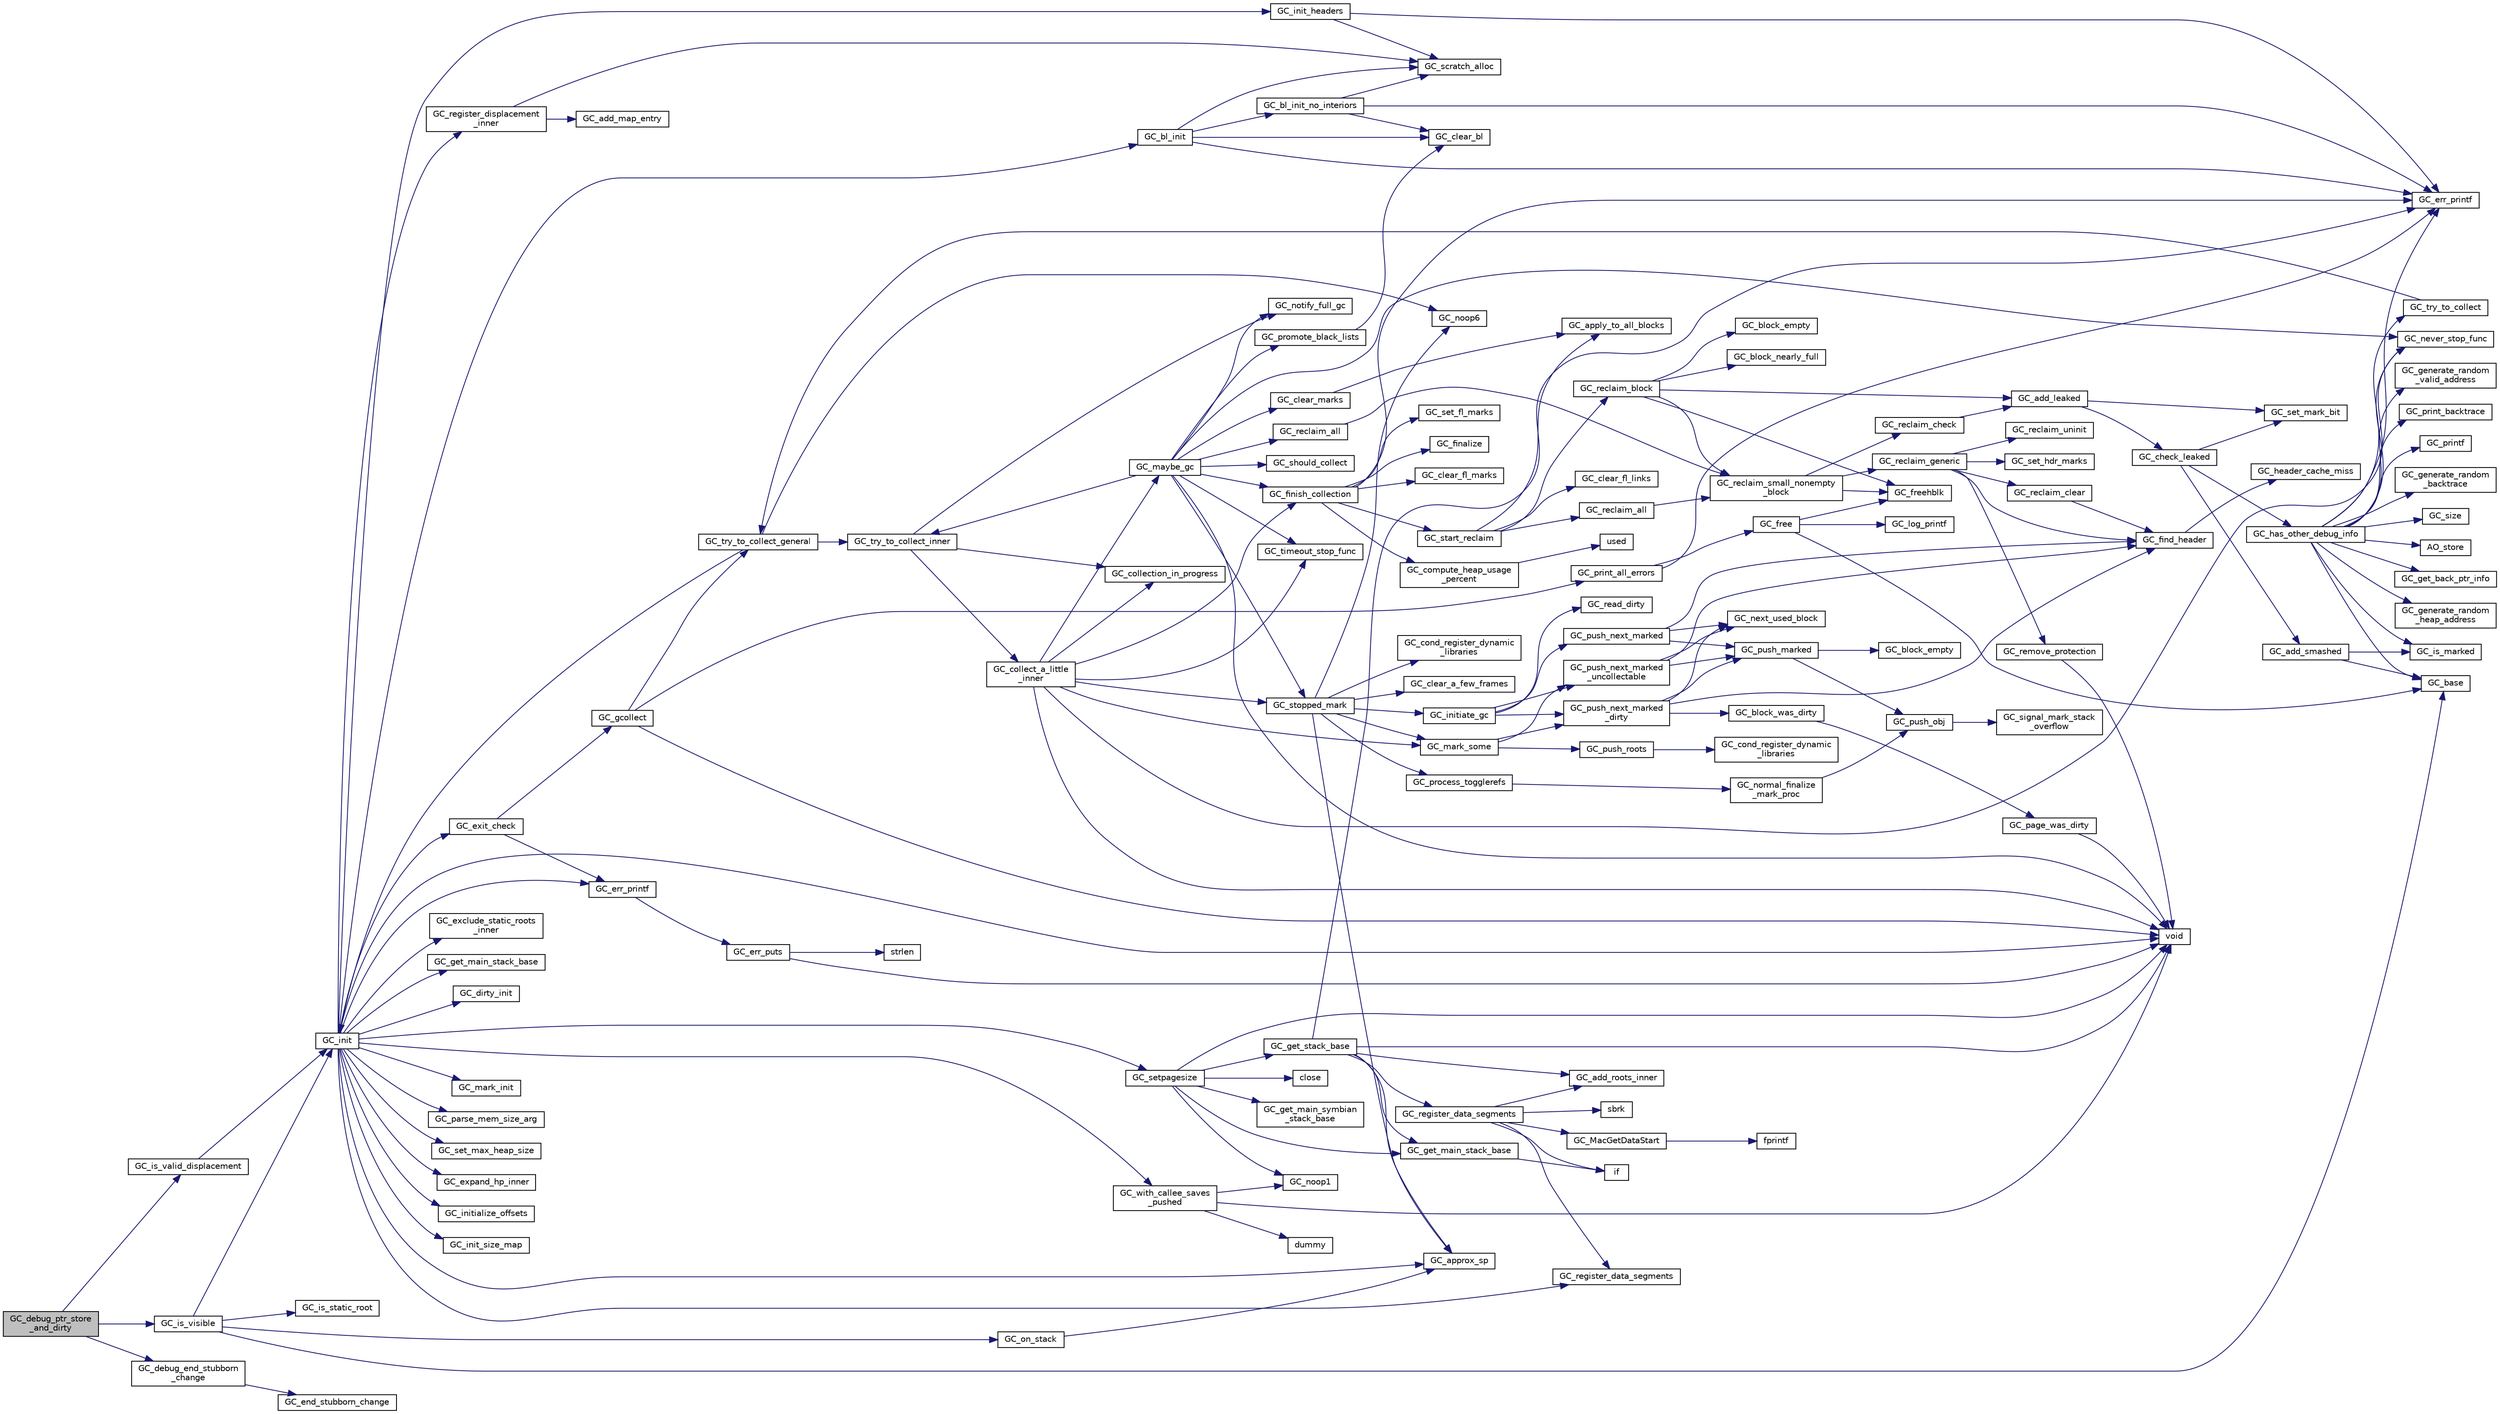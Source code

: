 digraph "GC_debug_ptr_store_and_dirty"
{
  edge [fontname="Helvetica",fontsize="10",labelfontname="Helvetica",labelfontsize="10"];
  node [fontname="Helvetica",fontsize="10",shape=record];
  rankdir="LR";
  Node555 [label="GC_debug_ptr_store\l_and_dirty",height=0.2,width=0.4,color="black", fillcolor="grey75", style="filled", fontcolor="black"];
  Node555 -> Node556 [color="midnightblue",fontsize="10",style="solid",fontname="Helvetica"];
  Node556 [label="GC_is_visible",height=0.2,width=0.4,color="black", fillcolor="white", style="filled",URL="$d0/daa/gc_8h.html#a705adb6cd6a26eb8e75ef184c42ca645"];
  Node556 -> Node557 [color="midnightblue",fontsize="10",style="solid",fontname="Helvetica"];
  Node557 [label="GC_init",height=0.2,width=0.4,color="black", fillcolor="white", style="filled",URL="$d0/daa/gc_8h.html#a16a0e282a07c598595436b79e88d6e00"];
  Node557 -> Node558 [color="midnightblue",fontsize="10",style="solid",fontname="Helvetica"];
  Node558 [label="void",height=0.2,width=0.4,color="black", fillcolor="white", style="filled",URL="$d0/daa/gc_8h.html#a7e0f997409f0b1753e44b648fcd6fc39"];
  Node557 -> Node559 [color="midnightblue",fontsize="10",style="solid",fontname="Helvetica"];
  Node559 [label="GC_setpagesize",height=0.2,width=0.4,color="black", fillcolor="white", style="filled",URL="$dd/d79/gc__priv_8h.html#a69f36e8eacdbd088bfd0fe6b8187d13f"];
  Node559 -> Node560 [color="midnightblue",fontsize="10",style="solid",fontname="Helvetica"];
  Node560 [label="GC_get_stack_base",height=0.2,width=0.4,color="black", fillcolor="white", style="filled",URL="$d2/d3c/os__dep_8c.html#a09251998bd28d60637173777b72fec2f"];
  Node560 -> Node561 [color="midnightblue",fontsize="10",style="solid",fontname="Helvetica"];
  Node561 [label="GC_get_main_stack_base",height=0.2,width=0.4,color="black", fillcolor="white", style="filled",URL="$d2/d3c/os__dep_8c.html#af9cca322f452a3242d4ddae4f582ace7"];
  Node561 -> Node562 [color="midnightblue",fontsize="10",style="solid",fontname="Helvetica"];
  Node562 [label="if",height=0.2,width=0.4,color="black", fillcolor="white", style="filled",URL="$dc/ddc/3rd_party_2flex-2_85_835_2parse_8c.html#a5468319b5337c3d6192d299ceb3062fc"];
  Node560 -> Node563 [color="midnightblue",fontsize="10",style="solid",fontname="Helvetica"];
  Node563 [label="GC_approx_sp",height=0.2,width=0.4,color="black", fillcolor="white", style="filled",URL="$dd/d79/gc__priv_8h.html#a63ad3c8487c6bdefff474f15bb986e81"];
  Node560 -> Node564 [color="midnightblue",fontsize="10",style="solid",fontname="Helvetica"];
  Node564 [label="GC_register_data_segments",height=0.2,width=0.4,color="black", fillcolor="white", style="filled",URL="$d2/d3c/os__dep_8c.html#a3d0d3f82fd76148cd7432d53d70b1fc6"];
  Node564 -> Node562 [color="midnightblue",fontsize="10",style="solid",fontname="Helvetica"];
  Node564 -> Node565 [color="midnightblue",fontsize="10",style="solid",fontname="Helvetica"];
  Node565 [label="GC_register_data_segments",height=0.2,width=0.4,color="black", fillcolor="white", style="filled",URL="$df/db9/_amiga_o_s_8c.html#a3d0d3f82fd76148cd7432d53d70b1fc6"];
  Node564 -> Node566 [color="midnightblue",fontsize="10",style="solid",fontname="Helvetica"];
  Node566 [label="GC_add_roots_inner",height=0.2,width=0.4,color="black", fillcolor="white", style="filled",URL="$dd/d79/gc__priv_8h.html#a75a78418f0a04f04ffd9edd82461f646"];
  Node564 -> Node567 [color="midnightblue",fontsize="10",style="solid",fontname="Helvetica"];
  Node567 [label="sbrk",height=0.2,width=0.4,color="black", fillcolor="white", style="filled",URL="$d4/d98/g_09_09malloc_8c.html#af449de63ece64281502c546e6c491cc3"];
  Node564 -> Node568 [color="midnightblue",fontsize="10",style="solid",fontname="Helvetica"];
  Node568 [label="GC_MacGetDataStart",height=0.2,width=0.4,color="black", fillcolor="white", style="filled",URL="$de/d92/_mac_o_s_8c.html#af0f592ca26979a59bef5485b6b146f17"];
  Node568 -> Node569 [color="midnightblue",fontsize="10",style="solid",fontname="Helvetica"];
  Node569 [label="fprintf",height=0.2,width=0.4,color="black", fillcolor="white", style="filled",URL="$d2/d8c/examplehs038_8m.html#ae272956ea74f28b2f067d455fead331f"];
  Node560 -> Node570 [color="midnightblue",fontsize="10",style="solid",fontname="Helvetica"];
  Node570 [label="GC_err_printf",height=0.2,width=0.4,color="black", fillcolor="white", style="filled",URL="$dd/d79/gc__priv_8h.html#a515817b1cc28538efe42e953361e6cb1"];
  Node560 -> Node566 [color="midnightblue",fontsize="10",style="solid",fontname="Helvetica"];
  Node560 -> Node558 [color="midnightblue",fontsize="10",style="solid",fontname="Helvetica"];
  Node559 -> Node558 [color="midnightblue",fontsize="10",style="solid",fontname="Helvetica"];
  Node559 -> Node571 [color="midnightblue",fontsize="10",style="solid",fontname="Helvetica"];
  Node571 [label="GC_noop1",height=0.2,width=0.4,color="black", fillcolor="white", style="filled",URL="$d0/daa/gc_8h.html#a233015def2a1752a7feb7c81d34f89e6"];
  Node559 -> Node572 [color="midnightblue",fontsize="10",style="solid",fontname="Helvetica"];
  Node572 [label="close",height=0.2,width=0.4,color="black", fillcolor="white", style="filled",URL="$de/def/kim__info_8m.html#aff74ba1ae73082324b3adcbdd8d78860"];
  Node559 -> Node561 [color="midnightblue",fontsize="10",style="solid",fontname="Helvetica"];
  Node559 -> Node573 [color="midnightblue",fontsize="10",style="solid",fontname="Helvetica"];
  Node573 [label="GC_get_main_symbian\l_stack_base",height=0.2,width=0.4,color="black", fillcolor="white", style="filled",URL="$df/dac/symbian_8cpp.html#a4abe4d117f7529e3efefad688145a791"];
  Node557 -> Node574 [color="midnightblue",fontsize="10",style="solid",fontname="Helvetica"];
  Node574 [label="GC_err_printf",height=0.2,width=0.4,color="black", fillcolor="white", style="filled",URL="$de/dd3/gc_2misc_8c.html#a65add866e165472e33077885ab5cb57d"];
  Node574 -> Node575 [color="midnightblue",fontsize="10",style="solid",fontname="Helvetica"];
  Node575 [label="GC_err_puts",height=0.2,width=0.4,color="black", fillcolor="white", style="filled",URL="$de/dd3/gc_2misc_8c.html#ac8e0ae3d9050e13056af620d0395c587"];
  Node575 -> Node558 [color="midnightblue",fontsize="10",style="solid",fontname="Helvetica"];
  Node575 -> Node576 [color="midnightblue",fontsize="10",style="solid",fontname="Helvetica"];
  Node576 [label="strlen",height=0.2,width=0.4,color="black", fillcolor="white", style="filled",URL="$d7/d57/iregex_8c.html#a492442620ce65db20fe7297b43cbca65"];
  Node557 -> Node577 [color="midnightblue",fontsize="10",style="solid",fontname="Helvetica"];
  Node577 [label="GC_exclude_static_roots\l_inner",height=0.2,width=0.4,color="black", fillcolor="white", style="filled",URL="$dd/d79/gc__priv_8h.html#a9de5e042f9c16b0710e64611cfa92539"];
  Node557 -> Node578 [color="midnightblue",fontsize="10",style="solid",fontname="Helvetica"];
  Node578 [label="GC_get_main_stack_base",height=0.2,width=0.4,color="black", fillcolor="white", style="filled",URL="$df/db9/_amiga_o_s_8c.html#af9cca322f452a3242d4ddae4f582ace7"];
  Node557 -> Node563 [color="midnightblue",fontsize="10",style="solid",fontname="Helvetica"];
  Node557 -> Node579 [color="midnightblue",fontsize="10",style="solid",fontname="Helvetica"];
  Node579 [label="GC_dirty_init",height=0.2,width=0.4,color="black", fillcolor="white", style="filled",URL="$dd/d79/gc__priv_8h.html#a29a51493303bec3663137cb9ca6d2343"];
  Node557 -> Node565 [color="midnightblue",fontsize="10",style="solid",fontname="Helvetica"];
  Node557 -> Node580 [color="midnightblue",fontsize="10",style="solid",fontname="Helvetica"];
  Node580 [label="GC_init_headers",height=0.2,width=0.4,color="black", fillcolor="white", style="filled",URL="$d2/d22/headers_8c.html#ab7801e7a7fe68245da22dff8da4dfa63"];
  Node580 -> Node581 [color="midnightblue",fontsize="10",style="solid",fontname="Helvetica"];
  Node581 [label="GC_scratch_alloc",height=0.2,width=0.4,color="black", fillcolor="white", style="filled",URL="$d2/d22/headers_8c.html#ad4012dbe01b6c85c8c21b76e5d42b460"];
  Node580 -> Node570 [color="midnightblue",fontsize="10",style="solid",fontname="Helvetica"];
  Node557 -> Node582 [color="midnightblue",fontsize="10",style="solid",fontname="Helvetica"];
  Node582 [label="GC_bl_init",height=0.2,width=0.4,color="black", fillcolor="white", style="filled",URL="$db/d5f/blacklst_8c.html#af4183eead1835a06b5062b1a9980df57"];
  Node582 -> Node583 [color="midnightblue",fontsize="10",style="solid",fontname="Helvetica"];
  Node583 [label="GC_bl_init_no_interiors",height=0.2,width=0.4,color="black", fillcolor="white", style="filled",URL="$db/d5f/blacklst_8c.html#aa959cb7ecd954c5ce71a307a95e917b0"];
  Node583 -> Node581 [color="midnightblue",fontsize="10",style="solid",fontname="Helvetica"];
  Node583 -> Node570 [color="midnightblue",fontsize="10",style="solid",fontname="Helvetica"];
  Node583 -> Node584 [color="midnightblue",fontsize="10",style="solid",fontname="Helvetica"];
  Node584 [label="GC_clear_bl",height=0.2,width=0.4,color="black", fillcolor="white", style="filled",URL="$db/d5f/blacklst_8c.html#abffd8217465e2a2af662066fae2c46b3"];
  Node582 -> Node581 [color="midnightblue",fontsize="10",style="solid",fontname="Helvetica"];
  Node582 -> Node570 [color="midnightblue",fontsize="10",style="solid",fontname="Helvetica"];
  Node582 -> Node584 [color="midnightblue",fontsize="10",style="solid",fontname="Helvetica"];
  Node557 -> Node585 [color="midnightblue",fontsize="10",style="solid",fontname="Helvetica"];
  Node585 [label="GC_mark_init",height=0.2,width=0.4,color="black", fillcolor="white", style="filled",URL="$dd/d79/gc__priv_8h.html#a64108c12ea06e23af7be1d9c872be526"];
  Node557 -> Node586 [color="midnightblue",fontsize="10",style="solid",fontname="Helvetica"];
  Node586 [label="GC_parse_mem_size_arg",height=0.2,width=0.4,color="black", fillcolor="white", style="filled",URL="$de/dd3/gc_2misc_8c.html#ad6fefa01e4246ef7c4658456d0c8d51c"];
  Node557 -> Node587 [color="midnightblue",fontsize="10",style="solid",fontname="Helvetica"];
  Node587 [label="GC_set_max_heap_size",height=0.2,width=0.4,color="black", fillcolor="white", style="filled",URL="$d9/d39/alloc_8c.html#a19ab7146b88522de1093da71555be260"];
  Node557 -> Node588 [color="midnightblue",fontsize="10",style="solid",fontname="Helvetica"];
  Node588 [label="GC_expand_hp_inner",height=0.2,width=0.4,color="black", fillcolor="white", style="filled",URL="$d9/d39/alloc_8c.html#ac5bcf928b3ddcd0be79f3b8e276ecb5c"];
  Node557 -> Node589 [color="midnightblue",fontsize="10",style="solid",fontname="Helvetica"];
  Node589 [label="GC_initialize_offsets",height=0.2,width=0.4,color="black", fillcolor="white", style="filled",URL="$dd/d79/gc__priv_8h.html#abbd44583f2d985e9a2eb30303beb8f97"];
  Node557 -> Node590 [color="midnightblue",fontsize="10",style="solid",fontname="Helvetica"];
  Node590 [label="GC_register_displacement\l_inner",height=0.2,width=0.4,color="black", fillcolor="white", style="filled",URL="$dd/d79/gc__priv_8h.html#a2a2204a2386781556aa1d3d70eb9bd04"];
  Node590 -> Node591 [color="midnightblue",fontsize="10",style="solid",fontname="Helvetica"];
  Node591 [label="GC_add_map_entry",height=0.2,width=0.4,color="black", fillcolor="white", style="filled",URL="$dd/d79/gc__priv_8h.html#ac2326c77652399203efc82c6b971dc4e"];
  Node590 -> Node581 [color="midnightblue",fontsize="10",style="solid",fontname="Helvetica"];
  Node557 -> Node592 [color="midnightblue",fontsize="10",style="solid",fontname="Helvetica"];
  Node592 [label="GC_init_size_map",height=0.2,width=0.4,color="black", fillcolor="white", style="filled",URL="$de/dd3/gc_2misc_8c.html#a8630ca36a509b7a5b0ff5091b59f261a"];
  Node557 -> Node593 [color="midnightblue",fontsize="10",style="solid",fontname="Helvetica"];
  Node593 [label="GC_with_callee_saves\l_pushed",height=0.2,width=0.4,color="black", fillcolor="white", style="filled",URL="$dd/d79/gc__priv_8h.html#a6af56dbaf871f19819e42a5445771613"];
  Node593 -> Node594 [color="midnightblue",fontsize="10",style="solid",fontname="Helvetica"];
  Node594 [label="dummy",height=0.2,width=0.4,color="black", fillcolor="white", style="filled",URL="$d7/d6b/ipoma-dummy_8f.html#a14e68597ab81208552434ccd2a9e8f4f"];
  Node593 -> Node571 [color="midnightblue",fontsize="10",style="solid",fontname="Helvetica"];
  Node593 -> Node558 [color="midnightblue",fontsize="10",style="solid",fontname="Helvetica"];
  Node557 -> Node595 [color="midnightblue",fontsize="10",style="solid",fontname="Helvetica"];
  Node595 [label="GC_exit_check",height=0.2,width=0.4,color="black", fillcolor="white", style="filled",URL="$de/dd3/gc_2misc_8c.html#aebed0843915f857a3004b0b9fc88846e"];
  Node595 -> Node596 [color="midnightblue",fontsize="10",style="solid",fontname="Helvetica"];
  Node596 [label="GC_gcollect",height=0.2,width=0.4,color="black", fillcolor="white", style="filled",URL="$d9/d39/alloc_8c.html#a726a8653def8e4e16be7e29c7617c7d5"];
  Node596 -> Node558 [color="midnightblue",fontsize="10",style="solid",fontname="Helvetica"];
  Node596 -> Node597 [color="midnightblue",fontsize="10",style="solid",fontname="Helvetica"];
  Node597 [label="GC_try_to_collect_general",height=0.2,width=0.4,color="black", fillcolor="white", style="filled",URL="$d9/d39/alloc_8c.html#a70b496ceee236d78b93b578c73695d6a"];
  Node597 -> Node557 [color="midnightblue",fontsize="10",style="solid",fontname="Helvetica"];
  Node597 -> Node598 [color="midnightblue",fontsize="10",style="solid",fontname="Helvetica"];
  Node598 [label="GC_noop6",height=0.2,width=0.4,color="black", fillcolor="white", style="filled",URL="$dd/d79/gc__priv_8h.html#acb8ad0deabff4b0f2dd9dda6c7bd7190"];
  Node597 -> Node599 [color="midnightblue",fontsize="10",style="solid",fontname="Helvetica"];
  Node599 [label="GC_try_to_collect_inner",height=0.2,width=0.4,color="black", fillcolor="white", style="filled",URL="$d9/d39/alloc_8c.html#a2add6e03db26dd061369fb1116eae67d"];
  Node599 -> Node600 [color="midnightblue",fontsize="10",style="solid",fontname="Helvetica"];
  Node600 [label="GC_collection_in_progress",height=0.2,width=0.4,color="black", fillcolor="white", style="filled",URL="$dd/d79/gc__priv_8h.html#a0784f4bbd76df30f0d547e848e570d75"];
  Node599 -> Node601 [color="midnightblue",fontsize="10",style="solid",fontname="Helvetica"];
  Node601 [label="GC_collect_a_little\l_inner",height=0.2,width=0.4,color="black", fillcolor="white", style="filled",URL="$d9/d39/alloc_8c.html#aa4521e4ff77319368671db2f7cc56ca4"];
  Node601 -> Node600 [color="midnightblue",fontsize="10",style="solid",fontname="Helvetica"];
  Node601 -> Node602 [color="midnightblue",fontsize="10",style="solid",fontname="Helvetica"];
  Node602 [label="GC_mark_some",height=0.2,width=0.4,color="black", fillcolor="white", style="filled",URL="$dd/d79/gc__priv_8h.html#abc58b74d8f082c09663afed967bf7bd1"];
  Node602 -> Node603 [color="midnightblue",fontsize="10",style="solid",fontname="Helvetica"];
  Node603 [label="GC_push_next_marked\l_dirty",height=0.2,width=0.4,color="black", fillcolor="white", style="filled",URL="$d1/db7/mark_8c.html#a2b64914843f3267ea62fb8cf095cb09d"];
  Node603 -> Node604 [color="midnightblue",fontsize="10",style="solid",fontname="Helvetica"];
  Node604 [label="GC_next_used_block",height=0.2,width=0.4,color="black", fillcolor="white", style="filled",URL="$d2/d22/headers_8c.html#a6e4b2c04b60a205269287bedeae8753c"];
  Node603 -> Node605 [color="midnightblue",fontsize="10",style="solid",fontname="Helvetica"];
  Node605 [label="GC_find_header",height=0.2,width=0.4,color="black", fillcolor="white", style="filled",URL="$d2/d22/headers_8c.html#a82a38fd3345ecdd1ab8e84422ed16022"];
  Node605 -> Node606 [color="midnightblue",fontsize="10",style="solid",fontname="Helvetica"];
  Node606 [label="GC_header_cache_miss",height=0.2,width=0.4,color="black", fillcolor="white", style="filled",URL="$d2/d22/headers_8c.html#a6713a42cf8bb9b399bc20947f771b5c7"];
  Node603 -> Node607 [color="midnightblue",fontsize="10",style="solid",fontname="Helvetica"];
  Node607 [label="GC_block_was_dirty",height=0.2,width=0.4,color="black", fillcolor="white", style="filled",URL="$d1/db7/mark_8c.html#ad3dbd3d31eb43d2ad442e22d523fd716"];
  Node607 -> Node608 [color="midnightblue",fontsize="10",style="solid",fontname="Helvetica"];
  Node608 [label="GC_page_was_dirty",height=0.2,width=0.4,color="black", fillcolor="white", style="filled",URL="$dd/d79/gc__priv_8h.html#a6fa44797f4bbb69a231f72a3255960fe"];
  Node608 -> Node558 [color="midnightblue",fontsize="10",style="solid",fontname="Helvetica"];
  Node603 -> Node609 [color="midnightblue",fontsize="10",style="solid",fontname="Helvetica"];
  Node609 [label="GC_push_marked",height=0.2,width=0.4,color="black", fillcolor="white", style="filled",URL="$d1/db7/mark_8c.html#a3f6c642633cbcf2c4960bbb02a6b305c"];
  Node609 -> Node610 [color="midnightblue",fontsize="10",style="solid",fontname="Helvetica"];
  Node610 [label="GC_block_empty",height=0.2,width=0.4,color="black", fillcolor="white", style="filled",URL="$dd/d79/gc__priv_8h.html#a492e5047848f1c2ee71297f76085b687"];
  Node609 -> Node611 [color="midnightblue",fontsize="10",style="solid",fontname="Helvetica"];
  Node611 [label="GC_push_obj",height=0.2,width=0.4,color="black", fillcolor="white", style="filled",URL="$d8/d2e/gc__pmark_8h.html#a3bf1b3df20d6725c7b48570dc6334ae9"];
  Node611 -> Node612 [color="midnightblue",fontsize="10",style="solid",fontname="Helvetica"];
  Node612 [label="GC_signal_mark_stack\l_overflow",height=0.2,width=0.4,color="black", fillcolor="white", style="filled",URL="$d8/d2e/gc__pmark_8h.html#ac7235e2e6e7dee5b8d82acb48bbf7c47"];
  Node602 -> Node613 [color="midnightblue",fontsize="10",style="solid",fontname="Helvetica"];
  Node613 [label="GC_push_roots",height=0.2,width=0.4,color="black", fillcolor="white", style="filled",URL="$dd/d79/gc__priv_8h.html#aa286e2246387f4caab7aab61bd61c4f8"];
  Node613 -> Node614 [color="midnightblue",fontsize="10",style="solid",fontname="Helvetica"];
  Node614 [label="GC_cond_register_dynamic\l_libraries",height=0.2,width=0.4,color="black", fillcolor="white", style="filled",URL="$dd/d54/mark__rts_8c.html#a8d8ac1f3d8195087879027a5c35988bb"];
  Node602 -> Node615 [color="midnightblue",fontsize="10",style="solid",fontname="Helvetica"];
  Node615 [label="GC_push_next_marked\l_uncollectable",height=0.2,width=0.4,color="black", fillcolor="white", style="filled",URL="$d1/db7/mark_8c.html#ac45e0725fc752de3102a602c1f0cea01"];
  Node615 -> Node604 [color="midnightblue",fontsize="10",style="solid",fontname="Helvetica"];
  Node615 -> Node605 [color="midnightblue",fontsize="10",style="solid",fontname="Helvetica"];
  Node615 -> Node609 [color="midnightblue",fontsize="10",style="solid",fontname="Helvetica"];
  Node601 -> Node616 [color="midnightblue",fontsize="10",style="solid",fontname="Helvetica"];
  Node616 [label="GC_stopped_mark",height=0.2,width=0.4,color="black", fillcolor="white", style="filled",URL="$d9/d39/alloc_8c.html#a770f751cf8819cb41e0cf38b7a36ef33"];
  Node616 -> Node617 [color="midnightblue",fontsize="10",style="solid",fontname="Helvetica"];
  Node617 [label="GC_cond_register_dynamic\l_libraries",height=0.2,width=0.4,color="black", fillcolor="white", style="filled",URL="$dd/d79/gc__priv_8h.html#a8d8ac1f3d8195087879027a5c35988bb"];
  Node616 -> Node618 [color="midnightblue",fontsize="10",style="solid",fontname="Helvetica"];
  Node618 [label="GC_process_togglerefs",height=0.2,width=0.4,color="black", fillcolor="white", style="filled",URL="$d3/d1e/finalize_8c.html#aa9239d76bc7e48761f3c53969bbc59bf"];
  Node618 -> Node619 [color="midnightblue",fontsize="10",style="solid",fontname="Helvetica"];
  Node619 [label="GC_normal_finalize\l_mark_proc",height=0.2,width=0.4,color="black", fillcolor="white", style="filled",URL="$d3/d1e/finalize_8c.html#ad08f29bfcd6a376a69cedd2f97586baa"];
  Node619 -> Node611 [color="midnightblue",fontsize="10",style="solid",fontname="Helvetica"];
  Node616 -> Node620 [color="midnightblue",fontsize="10",style="solid",fontname="Helvetica"];
  Node620 [label="GC_clear_a_few_frames",height=0.2,width=0.4,color="black", fillcolor="white", style="filled",URL="$d9/d39/alloc_8c.html#a4dccf283b324c02707dc118d2c76a82e"];
  Node616 -> Node598 [color="midnightblue",fontsize="10",style="solid",fontname="Helvetica"];
  Node616 -> Node621 [color="midnightblue",fontsize="10",style="solid",fontname="Helvetica"];
  Node621 [label="GC_initiate_gc",height=0.2,width=0.4,color="black", fillcolor="white", style="filled",URL="$dd/d79/gc__priv_8h.html#a84c21b48dfdf4029f20f20bcd03fabc5"];
  Node621 -> Node622 [color="midnightblue",fontsize="10",style="solid",fontname="Helvetica"];
  Node622 [label="GC_read_dirty",height=0.2,width=0.4,color="black", fillcolor="white", style="filled",URL="$dd/d79/gc__priv_8h.html#ac54bdf2543cf0a3459be3ee5aac96e18"];
  Node621 -> Node603 [color="midnightblue",fontsize="10",style="solid",fontname="Helvetica"];
  Node621 -> Node623 [color="midnightblue",fontsize="10",style="solid",fontname="Helvetica"];
  Node623 [label="GC_push_next_marked",height=0.2,width=0.4,color="black", fillcolor="white", style="filled",URL="$d1/db7/mark_8c.html#a85138116d042be2501da35dac96baa00"];
  Node623 -> Node604 [color="midnightblue",fontsize="10",style="solid",fontname="Helvetica"];
  Node623 -> Node605 [color="midnightblue",fontsize="10",style="solid",fontname="Helvetica"];
  Node623 -> Node609 [color="midnightblue",fontsize="10",style="solid",fontname="Helvetica"];
  Node621 -> Node615 [color="midnightblue",fontsize="10",style="solid",fontname="Helvetica"];
  Node616 -> Node602 [color="midnightblue",fontsize="10",style="solid",fontname="Helvetica"];
  Node616 -> Node563 [color="midnightblue",fontsize="10",style="solid",fontname="Helvetica"];
  Node601 -> Node624 [color="midnightblue",fontsize="10",style="solid",fontname="Helvetica"];
  Node624 [label="GC_timeout_stop_func",height=0.2,width=0.4,color="black", fillcolor="white", style="filled",URL="$d9/d39/alloc_8c.html#a4ff1e49182c4fb83f2e6aa1c7ded2071"];
  Node601 -> Node558 [color="midnightblue",fontsize="10",style="solid",fontname="Helvetica"];
  Node601 -> Node625 [color="midnightblue",fontsize="10",style="solid",fontname="Helvetica"];
  Node625 [label="GC_never_stop_func",height=0.2,width=0.4,color="black", fillcolor="white", style="filled",URL="$d9/d39/alloc_8c.html#a198983e95d71e4daf794092f12618009"];
  Node601 -> Node626 [color="midnightblue",fontsize="10",style="solid",fontname="Helvetica"];
  Node626 [label="GC_finish_collection",height=0.2,width=0.4,color="black", fillcolor="white", style="filled",URL="$d9/d39/alloc_8c.html#a3c34c8a98cd8b3be1725944ba54701ad"];
  Node626 -> Node627 [color="midnightblue",fontsize="10",style="solid",fontname="Helvetica"];
  Node627 [label="GC_set_fl_marks",height=0.2,width=0.4,color="black", fillcolor="white", style="filled",URL="$d9/d39/alloc_8c.html#a48dd9a512111c483ccdae63a89a10e59"];
  Node626 -> Node628 [color="midnightblue",fontsize="10",style="solid",fontname="Helvetica"];
  Node628 [label="GC_start_reclaim",height=0.2,width=0.4,color="black", fillcolor="white", style="filled",URL="$dd/d79/gc__priv_8h.html#a3d4aa82f45c24b3b7a8eb3e607582995"];
  Node628 -> Node629 [color="midnightblue",fontsize="10",style="solid",fontname="Helvetica"];
  Node629 [label="GC_clear_fl_links",height=0.2,width=0.4,color="black", fillcolor="white", style="filled",URL="$d7/d0b/reclaim_8c.html#a8dd938713e06c8a0434bb0063e4fe1ff"];
  Node628 -> Node630 [color="midnightblue",fontsize="10",style="solid",fontname="Helvetica"];
  Node630 [label="GC_apply_to_all_blocks",height=0.2,width=0.4,color="black", fillcolor="white", style="filled",URL="$d2/d22/headers_8c.html#a48a8aa76f61165c1116bb7a3a52d9ac5"];
  Node628 -> Node631 [color="midnightblue",fontsize="10",style="solid",fontname="Helvetica"];
  Node631 [label="GC_reclaim_block",height=0.2,width=0.4,color="black", fillcolor="white", style="filled",URL="$d7/d0b/reclaim_8c.html#a7721e31790b860809f5b25aef40ac673"];
  Node631 -> Node632 [color="midnightblue",fontsize="10",style="solid",fontname="Helvetica"];
  Node632 [label="GC_add_leaked",height=0.2,width=0.4,color="black", fillcolor="white", style="filled",URL="$d7/d0b/reclaim_8c.html#afccf6e87c1d8bdbe9ea41221a3dc78ad"];
  Node632 -> Node633 [color="midnightblue",fontsize="10",style="solid",fontname="Helvetica"];
  Node633 [label="GC_check_leaked",height=0.2,width=0.4,color="black", fillcolor="white", style="filled",URL="$d3/d7b/dbg__mlc_8c.html#a4985b7b1cc5846b5fc372ada1a410071"];
  Node633 -> Node634 [color="midnightblue",fontsize="10",style="solid",fontname="Helvetica"];
  Node634 [label="GC_has_other_debug_info",height=0.2,width=0.4,color="black", fillcolor="white", style="filled",URL="$d3/d7b/dbg__mlc_8c.html#a1e8d4ec327bfee97d5936431e51c3ef6"];
  Node634 -> Node635 [color="midnightblue",fontsize="10",style="solid",fontname="Helvetica"];
  Node635 [label="GC_size",height=0.2,width=0.4,color="black", fillcolor="white", style="filled",URL="$d0/daa/gc_8h.html#a8e4b29a6f09c281e53721eba5f206cf8"];
  Node634 -> Node636 [color="midnightblue",fontsize="10",style="solid",fontname="Helvetica"];
  Node636 [label="AO_store",height=0.2,width=0.4,color="black", fillcolor="white", style="filled",URL="$de/da5/generic-small_8h.html#aa31bf334f050b63089046aa522cacdc9"];
  Node634 -> Node637 [color="midnightblue",fontsize="10",style="solid",fontname="Helvetica"];
  Node637 [label="GC_get_back_ptr_info",height=0.2,width=0.4,color="black", fillcolor="white", style="filled",URL="$d1/d12/gc__backptr_8h.html#adf1bbdb7ae913d2c830b03c68a46dbc4"];
  Node634 -> Node638 [color="midnightblue",fontsize="10",style="solid",fontname="Helvetica"];
  Node638 [label="GC_base",height=0.2,width=0.4,color="black", fillcolor="white", style="filled",URL="$d0/daa/gc_8h.html#a8b93cd0c8d9c312bbdf0e679d10b680a"];
  Node634 -> Node639 [color="midnightblue",fontsize="10",style="solid",fontname="Helvetica"];
  Node639 [label="GC_generate_random\l_heap_address",height=0.2,width=0.4,color="black", fillcolor="white", style="filled",URL="$d1/d12/gc__backptr_8h.html#a1d6517e661024a0531a120458a888654"];
  Node634 -> Node640 [color="midnightblue",fontsize="10",style="solid",fontname="Helvetica"];
  Node640 [label="GC_generate_random\l_valid_address",height=0.2,width=0.4,color="black", fillcolor="white", style="filled",URL="$d1/d12/gc__backptr_8h.html#a1a7cecbc608801ff228aa5b9a63203fb"];
  Node634 -> Node641 [color="midnightblue",fontsize="10",style="solid",fontname="Helvetica"];
  Node641 [label="GC_is_marked",height=0.2,width=0.4,color="black", fillcolor="white", style="filled",URL="$d4/d23/gc__mark_8h.html#a268392cfc127d2574a72a58dd517e926"];
  Node634 -> Node642 [color="midnightblue",fontsize="10",style="solid",fontname="Helvetica"];
  Node642 [label="GC_print_backtrace",height=0.2,width=0.4,color="black", fillcolor="white", style="filled",URL="$d1/d12/gc__backptr_8h.html#aae6654dbd1cbf8f9169002044dca341c"];
  Node634 -> Node570 [color="midnightblue",fontsize="10",style="solid",fontname="Helvetica"];
  Node634 -> Node643 [color="midnightblue",fontsize="10",style="solid",fontname="Helvetica"];
  Node643 [label="GC_printf",height=0.2,width=0.4,color="black", fillcolor="white", style="filled",URL="$dd/d79/gc__priv_8h.html#af88bfca208f01c5a5b986b6875d279c5"];
  Node634 -> Node644 [color="midnightblue",fontsize="10",style="solid",fontname="Helvetica"];
  Node644 [label="GC_generate_random\l_backtrace",height=0.2,width=0.4,color="black", fillcolor="white", style="filled",URL="$d1/d12/gc__backptr_8h.html#abf6a51b99f26482e856763f27018f009"];
  Node634 -> Node645 [color="midnightblue",fontsize="10",style="solid",fontname="Helvetica"];
  Node645 [label="GC_try_to_collect",height=0.2,width=0.4,color="black", fillcolor="white", style="filled",URL="$d9/d39/alloc_8c.html#ad5a1cc1b1694e4370eef16ec02100a0a"];
  Node645 -> Node597 [color="midnightblue",fontsize="10",style="solid",fontname="Helvetica"];
  Node634 -> Node625 [color="midnightblue",fontsize="10",style="solid",fontname="Helvetica"];
  Node633 -> Node646 [color="midnightblue",fontsize="10",style="solid",fontname="Helvetica"];
  Node646 [label="GC_set_mark_bit",height=0.2,width=0.4,color="black", fillcolor="white", style="filled",URL="$d4/d23/gc__mark_8h.html#afb10ec125839271f2b9194b33de195d0"];
  Node633 -> Node647 [color="midnightblue",fontsize="10",style="solid",fontname="Helvetica"];
  Node647 [label="GC_add_smashed",height=0.2,width=0.4,color="black", fillcolor="white", style="filled",URL="$d3/d7b/dbg__mlc_8c.html#a25d9083b1d677389672528b7e55c0ce6"];
  Node647 -> Node641 [color="midnightblue",fontsize="10",style="solid",fontname="Helvetica"];
  Node647 -> Node638 [color="midnightblue",fontsize="10",style="solid",fontname="Helvetica"];
  Node632 -> Node646 [color="midnightblue",fontsize="10",style="solid",fontname="Helvetica"];
  Node631 -> Node648 [color="midnightblue",fontsize="10",style="solid",fontname="Helvetica"];
  Node648 [label="GC_freehblk",height=0.2,width=0.4,color="black", fillcolor="white", style="filled",URL="$d8/d86/allchblk_8c.html#a2c41d1fbfff96311052f54041d5c659a"];
  Node631 -> Node649 [color="midnightblue",fontsize="10",style="solid",fontname="Helvetica"];
  Node649 [label="GC_block_empty",height=0.2,width=0.4,color="black", fillcolor="white", style="filled",URL="$d7/d0b/reclaim_8c.html#a492e5047848f1c2ee71297f76085b687"];
  Node631 -> Node650 [color="midnightblue",fontsize="10",style="solid",fontname="Helvetica"];
  Node650 [label="GC_reclaim_small_nonempty\l_block",height=0.2,width=0.4,color="black", fillcolor="white", style="filled",URL="$d7/d0b/reclaim_8c.html#a713b42be146628271b9fceb7e768ded4"];
  Node650 -> Node651 [color="midnightblue",fontsize="10",style="solid",fontname="Helvetica"];
  Node651 [label="GC_reclaim_check",height=0.2,width=0.4,color="black", fillcolor="white", style="filled",URL="$d7/d0b/reclaim_8c.html#a0bf4ca5537f7291287c78c2b67194525"];
  Node651 -> Node632 [color="midnightblue",fontsize="10",style="solid",fontname="Helvetica"];
  Node650 -> Node652 [color="midnightblue",fontsize="10",style="solid",fontname="Helvetica"];
  Node652 [label="GC_reclaim_generic",height=0.2,width=0.4,color="black", fillcolor="white", style="filled",URL="$d7/d0b/reclaim_8c.html#a1cd641bd689b35751eeffdf2cab254fa"];
  Node652 -> Node605 [color="midnightblue",fontsize="10",style="solid",fontname="Helvetica"];
  Node652 -> Node653 [color="midnightblue",fontsize="10",style="solid",fontname="Helvetica"];
  Node653 [label="GC_remove_protection",height=0.2,width=0.4,color="black", fillcolor="white", style="filled",URL="$dd/d79/gc__priv_8h.html#ac4f8d20ee0d59bc2cab4984343affea6"];
  Node653 -> Node558 [color="midnightblue",fontsize="10",style="solid",fontname="Helvetica"];
  Node652 -> Node654 [color="midnightblue",fontsize="10",style="solid",fontname="Helvetica"];
  Node654 [label="GC_reclaim_clear",height=0.2,width=0.4,color="black", fillcolor="white", style="filled",URL="$d7/d0b/reclaim_8c.html#adf998593d510bd7665a5afa02cfeafbb"];
  Node654 -> Node605 [color="midnightblue",fontsize="10",style="solid",fontname="Helvetica"];
  Node652 -> Node655 [color="midnightblue",fontsize="10",style="solid",fontname="Helvetica"];
  Node655 [label="GC_reclaim_uninit",height=0.2,width=0.4,color="black", fillcolor="white", style="filled",URL="$d7/d0b/reclaim_8c.html#ad162b1b61ccfb458d43b30023a882204"];
  Node652 -> Node656 [color="midnightblue",fontsize="10",style="solid",fontname="Helvetica"];
  Node656 [label="GC_set_hdr_marks",height=0.2,width=0.4,color="black", fillcolor="white", style="filled",URL="$dd/d79/gc__priv_8h.html#ad83b8023011c333edd39adb21458dbd4"];
  Node650 -> Node648 [color="midnightblue",fontsize="10",style="solid",fontname="Helvetica"];
  Node631 -> Node657 [color="midnightblue",fontsize="10",style="solid",fontname="Helvetica"];
  Node657 [label="GC_block_nearly_full",height=0.2,width=0.4,color="black", fillcolor="white", style="filled",URL="$d7/d0b/reclaim_8c.html#af026f6b9910679586f5492b505fbf407"];
  Node628 -> Node658 [color="midnightblue",fontsize="10",style="solid",fontname="Helvetica"];
  Node658 [label="GC_reclaim_all",height=0.2,width=0.4,color="black", fillcolor="white", style="filled",URL="$d7/d0b/reclaim_8c.html#a07f36a322f6a08a42590b6b6933836c1"];
  Node658 -> Node650 [color="midnightblue",fontsize="10",style="solid",fontname="Helvetica"];
  Node626 -> Node659 [color="midnightblue",fontsize="10",style="solid",fontname="Helvetica"];
  Node659 [label="GC_finalize",height=0.2,width=0.4,color="black", fillcolor="white", style="filled",URL="$d3/d1e/finalize_8c.html#aff4d08c622dd7510013587fcf7dd5326"];
  Node626 -> Node570 [color="midnightblue",fontsize="10",style="solid",fontname="Helvetica"];
  Node626 -> Node660 [color="midnightblue",fontsize="10",style="solid",fontname="Helvetica"];
  Node660 [label="GC_clear_fl_marks",height=0.2,width=0.4,color="black", fillcolor="white", style="filled",URL="$d9/d39/alloc_8c.html#a9d14aaea713b0429ba5af5d7c7f1d4fa"];
  Node626 -> Node661 [color="midnightblue",fontsize="10",style="solid",fontname="Helvetica"];
  Node661 [label="GC_compute_heap_usage\l_percent",height=0.2,width=0.4,color="black", fillcolor="white", style="filled",URL="$d9/d39/alloc_8c.html#ac738a54dc74b82adbc9ae90b5ea945ea"];
  Node661 -> Node662 [color="midnightblue",fontsize="10",style="solid",fontname="Helvetica"];
  Node662 [label="used",height=0.2,width=0.4,color="black", fillcolor="white", style="filled",URL="$da/d25/_c_vode_set_options_8m.html#a11233cb8dd1c3244481b806257aaf22c"];
  Node601 -> Node663 [color="midnightblue",fontsize="10",style="solid",fontname="Helvetica"];
  Node663 [label="GC_maybe_gc",height=0.2,width=0.4,color="black", fillcolor="white", style="filled",URL="$d9/d39/alloc_8c.html#a052bd8f73260d5517da328ec80bf2803"];
  Node663 -> Node664 [color="midnightblue",fontsize="10",style="solid",fontname="Helvetica"];
  Node664 [label="GC_should_collect",height=0.2,width=0.4,color="black", fillcolor="white", style="filled",URL="$d9/d39/alloc_8c.html#acd4e74215cc34d11e02482518139ea4e"];
  Node663 -> Node599 [color="midnightblue",fontsize="10",style="solid",fontname="Helvetica"];
  Node663 -> Node625 [color="midnightblue",fontsize="10",style="solid",fontname="Helvetica"];
  Node663 -> Node665 [color="midnightblue",fontsize="10",style="solid",fontname="Helvetica"];
  Node665 [label="GC_promote_black_lists",height=0.2,width=0.4,color="black", fillcolor="white", style="filled",URL="$db/d5f/blacklst_8c.html#a73c55ff2c441aea8590938040a7ad7b9"];
  Node665 -> Node584 [color="midnightblue",fontsize="10",style="solid",fontname="Helvetica"];
  Node663 -> Node558 [color="midnightblue",fontsize="10",style="solid",fontname="Helvetica"];
  Node663 -> Node666 [color="midnightblue",fontsize="10",style="solid",fontname="Helvetica"];
  Node666 [label="GC_reclaim_all",height=0.2,width=0.4,color="black", fillcolor="white", style="filled",URL="$dd/d79/gc__priv_8h.html#a07f36a322f6a08a42590b6b6933836c1"];
  Node666 -> Node650 [color="midnightblue",fontsize="10",style="solid",fontname="Helvetica"];
  Node663 -> Node667 [color="midnightblue",fontsize="10",style="solid",fontname="Helvetica"];
  Node667 [label="GC_notify_full_gc",height=0.2,width=0.4,color="black", fillcolor="white", style="filled",URL="$d9/d39/alloc_8c.html#aef07d92d52614ec0fe7f92e0f906e9e4"];
  Node663 -> Node668 [color="midnightblue",fontsize="10",style="solid",fontname="Helvetica"];
  Node668 [label="GC_clear_marks",height=0.2,width=0.4,color="black", fillcolor="white", style="filled",URL="$dd/d79/gc__priv_8h.html#a369b11ea995b5788305a4e0ecb4caed8"];
  Node668 -> Node630 [color="midnightblue",fontsize="10",style="solid",fontname="Helvetica"];
  Node663 -> Node616 [color="midnightblue",fontsize="10",style="solid",fontname="Helvetica"];
  Node663 -> Node624 [color="midnightblue",fontsize="10",style="solid",fontname="Helvetica"];
  Node663 -> Node626 [color="midnightblue",fontsize="10",style="solid",fontname="Helvetica"];
  Node599 -> Node667 [color="midnightblue",fontsize="10",style="solid",fontname="Helvetica"];
  Node596 -> Node669 [color="midnightblue",fontsize="10",style="solid",fontname="Helvetica"];
  Node669 [label="GC_print_all_errors",height=0.2,width=0.4,color="black", fillcolor="white", style="filled",URL="$dd/d79/gc__priv_8h.html#a9153adf9cf216b060c3ca8e2e69529db"];
  Node669 -> Node570 [color="midnightblue",fontsize="10",style="solid",fontname="Helvetica"];
  Node669 -> Node670 [color="midnightblue",fontsize="10",style="solid",fontname="Helvetica"];
  Node670 [label="GC_free",height=0.2,width=0.4,color="black", fillcolor="white", style="filled",URL="$d0/daa/gc_8h.html#aef11fb85e24d9cdb7da9ef9df26d45b3"];
  Node670 -> Node671 [color="midnightblue",fontsize="10",style="solid",fontname="Helvetica"];
  Node671 [label="GC_log_printf",height=0.2,width=0.4,color="black", fillcolor="white", style="filled",URL="$dd/d79/gc__priv_8h.html#ada843fec7ffa10957a47951e0691f73b"];
  Node670 -> Node638 [color="midnightblue",fontsize="10",style="solid",fontname="Helvetica"];
  Node670 -> Node648 [color="midnightblue",fontsize="10",style="solid",fontname="Helvetica"];
  Node595 -> Node574 [color="midnightblue",fontsize="10",style="solid",fontname="Helvetica"];
  Node556 -> Node638 [color="midnightblue",fontsize="10",style="solid",fontname="Helvetica"];
  Node556 -> Node672 [color="midnightblue",fontsize="10",style="solid",fontname="Helvetica"];
  Node672 [label="GC_on_stack",height=0.2,width=0.4,color="black", fillcolor="white", style="filled",URL="$df/d07/ptr__chck_8c.html#a07d30b613bd2a333e77c7733dadd07e0"];
  Node672 -> Node563 [color="midnightblue",fontsize="10",style="solid",fontname="Helvetica"];
  Node556 -> Node673 [color="midnightblue",fontsize="10",style="solid",fontname="Helvetica"];
  Node673 [label="GC_is_static_root",height=0.2,width=0.4,color="black", fillcolor="white", style="filled",URL="$dd/d79/gc__priv_8h.html#ab25b96f7cef861b40c293e27419417e6"];
  Node555 -> Node674 [color="midnightblue",fontsize="10",style="solid",fontname="Helvetica"];
  Node674 [label="GC_is_valid_displacement",height=0.2,width=0.4,color="black", fillcolor="white", style="filled",URL="$d0/daa/gc_8h.html#aeb5d50e21bcd477c105ebc077d988e81"];
  Node674 -> Node557 [color="midnightblue",fontsize="10",style="solid",fontname="Helvetica"];
  Node555 -> Node675 [color="midnightblue",fontsize="10",style="solid",fontname="Helvetica"];
  Node675 [label="GC_debug_end_stubborn\l_change",height=0.2,width=0.4,color="black", fillcolor="white", style="filled",URL="$d3/d7b/dbg__mlc_8c.html#a3bfe5505b131b1b4a51d0e2181947666"];
  Node675 -> Node676 [color="midnightblue",fontsize="10",style="solid",fontname="Helvetica"];
  Node676 [label="GC_end_stubborn_change",height=0.2,width=0.4,color="black", fillcolor="white", style="filled",URL="$d0/daa/gc_8h.html#a97a2bae69773b9203e6bb22d8bfeb7ee"];
}
